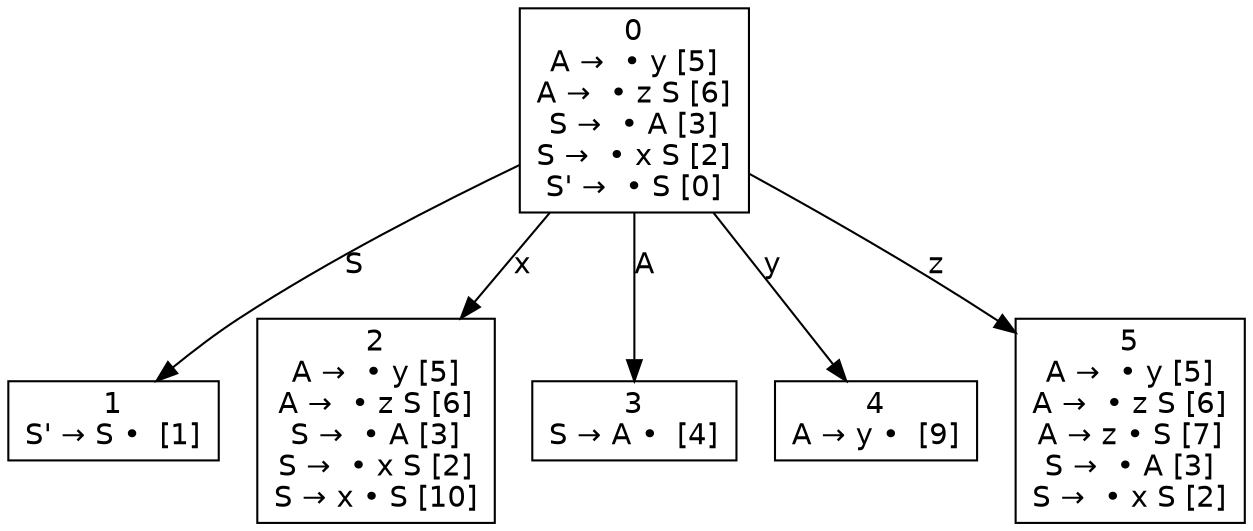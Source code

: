 digraph d{
node [fontname=Helvetica,shape=box];
edge [fontname=Helvetica];
n0 [label=<0<br />A →  • y [5]<br />A →  • z S [6]<br />S →  • A [3]<br />S →  • x S [2]<br />S' →  • S [0]>];
n1 [label=<1<br />S' → S •  [1]>];
n2 [label=<2<br />A →  • y [5]<br />A →  • z S [6]<br />S →  • A [3]<br />S →  • x S [2]<br />S → x • S [10]>];
n3 [label=<3<br />S → A •  [4]>];
n4 [label=<4<br />A → y •  [9]>];
n5 [label=<5<br />A →  • y [5]<br />A →  • z S [6]<br />A → z • S [7]<br />S →  • A [3]<br />S →  • x S [2]>];
n0 -> n1 [label="S"];
n0 -> n2 [label="x"];
n0 -> n3 [label="A"];
n0 -> n4 [label="y"];
n0 -> n5 [label="z"];
}